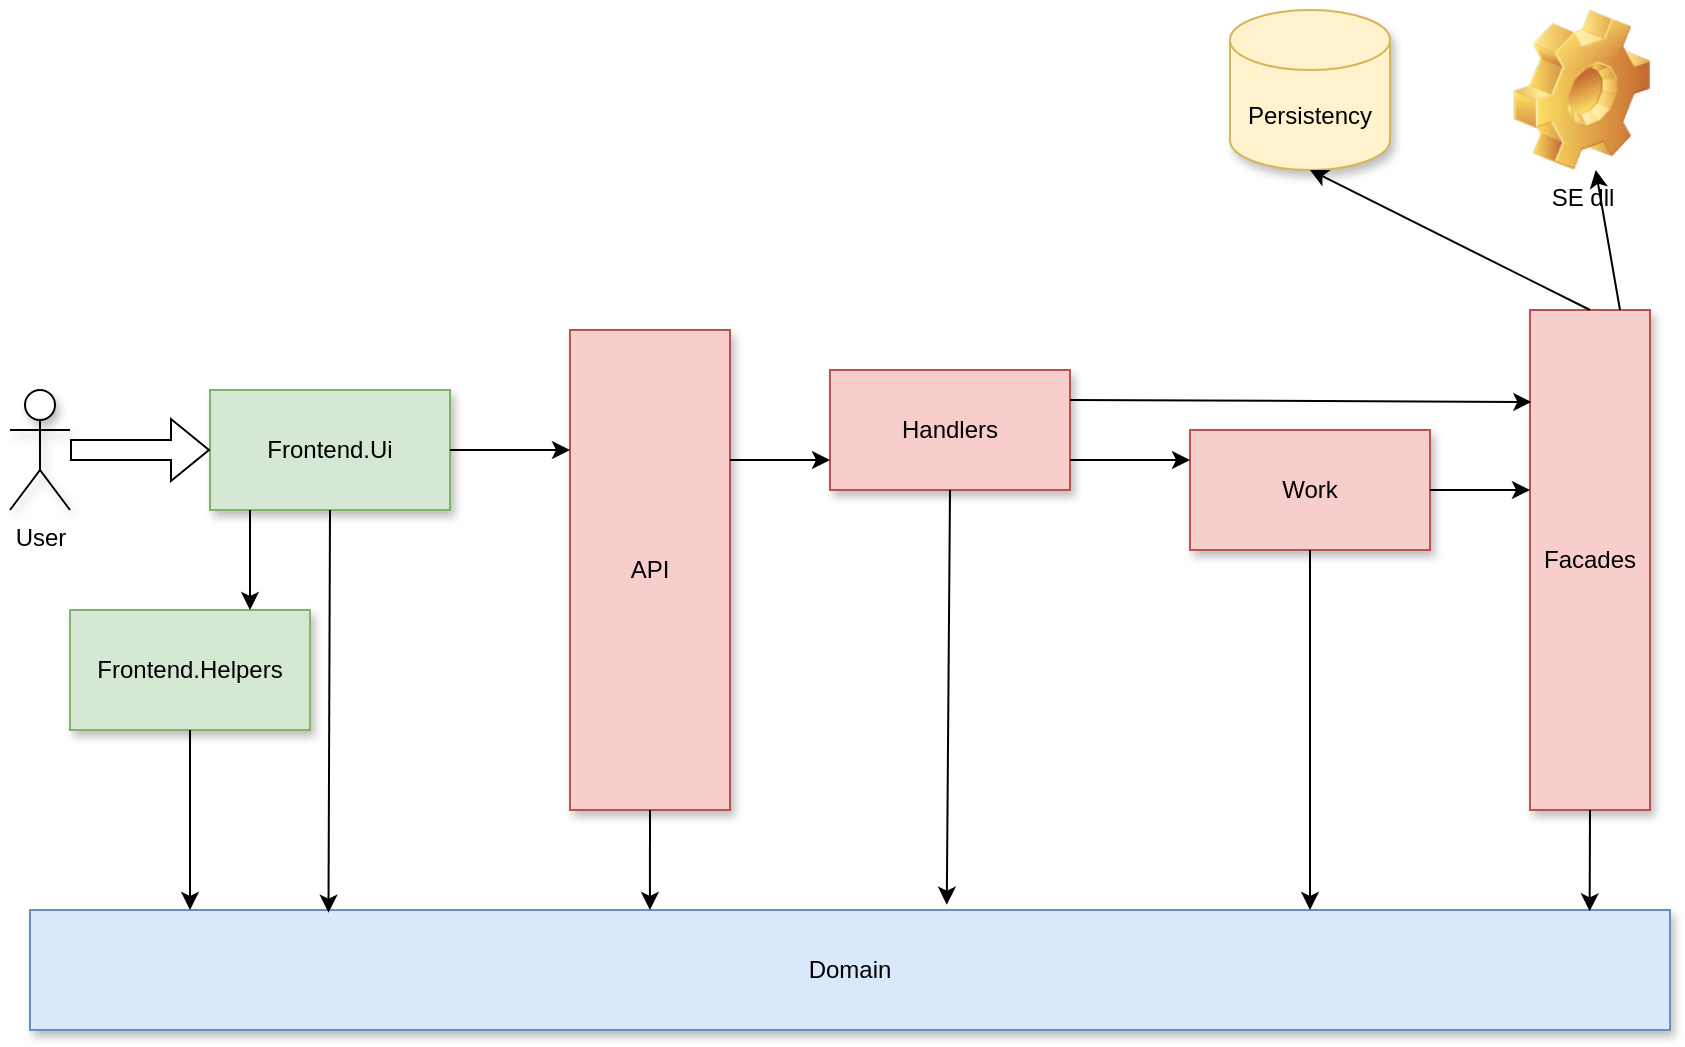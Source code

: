 <mxfile version="20.3.0" type="device"><diagram id="09jgLE1_E1Mhf1B5Tbsy" name="Pagina-1"><mxGraphModel dx="1102" dy="1025" grid="1" gridSize="10" guides="1" tooltips="1" connect="1" arrows="1" fold="1" page="1" pageScale="1" pageWidth="1169" pageHeight="827" math="0" shadow="0"><root><mxCell id="0"/><mxCell id="1" parent="0"/><mxCell id="6MqzHGtRysLB1_JwW_PQ-2" value="Frontend.Helpers" style="rounded=0;whiteSpace=wrap;html=1;fillColor=#d5e8d4;strokeColor=#82b366;shadow=1;sketch=0;glass=0;" vertex="1" parent="1"><mxGeometry x="100" y="440" width="120" height="60" as="geometry"/></mxCell><mxCell id="6MqzHGtRysLB1_JwW_PQ-3" value="Frontend.Ui" style="rounded=0;whiteSpace=wrap;html=1;fillColor=#d5e8d4;strokeColor=#82b366;shadow=1;glass=0;" vertex="1" parent="1"><mxGeometry x="170" y="330" width="120" height="60" as="geometry"/></mxCell><mxCell id="6MqzHGtRysLB1_JwW_PQ-4" value="API" style="rounded=0;whiteSpace=wrap;html=1;fillColor=#f8cecc;strokeColor=#b85450;shadow=1;glass=0;" vertex="1" parent="1"><mxGeometry x="350" y="300" width="80" height="240" as="geometry"/></mxCell><mxCell id="6MqzHGtRysLB1_JwW_PQ-5" value="Domain" style="rounded=0;whiteSpace=wrap;html=1;fillColor=#dae8fc;strokeColor=#6c8ebf;shadow=1;glass=0;" vertex="1" parent="1"><mxGeometry x="80" y="590" width="820" height="60" as="geometry"/></mxCell><mxCell id="6MqzHGtRysLB1_JwW_PQ-6" value="Handlers" style="rounded=0;whiteSpace=wrap;html=1;fillColor=#f8cecc;strokeColor=#b85450;shadow=1;glass=0;" vertex="1" parent="1"><mxGeometry x="480" y="320" width="120" height="60" as="geometry"/></mxCell><mxCell id="6MqzHGtRysLB1_JwW_PQ-7" value="Work" style="rounded=0;whiteSpace=wrap;html=1;fillColor=#f8cecc;strokeColor=#b85450;shadow=1;glass=0;" vertex="1" parent="1"><mxGeometry x="660" y="350" width="120" height="60" as="geometry"/></mxCell><mxCell id="6MqzHGtRysLB1_JwW_PQ-10" value="Facades" style="rounded=0;whiteSpace=wrap;html=1;fillColor=#f8cecc;strokeColor=#b85450;shadow=1;glass=0;" vertex="1" parent="1"><mxGeometry x="830" y="290" width="60" height="250" as="geometry"/></mxCell><mxCell id="6MqzHGtRysLB1_JwW_PQ-11" value="" style="endArrow=classic;html=1;rounded=0;entryX=0.559;entryY=-0.044;entryDx=0;entryDy=0;entryPerimeter=0;exitX=0.5;exitY=1;exitDx=0;exitDy=0;" edge="1" parent="1" source="6MqzHGtRysLB1_JwW_PQ-6" target="6MqzHGtRysLB1_JwW_PQ-5"><mxGeometry width="50" height="50" relative="1" as="geometry"><mxPoint x="538" y="380" as="sourcePoint"/><mxPoint x="500" y="490" as="targetPoint"/></mxGeometry></mxCell><mxCell id="6MqzHGtRysLB1_JwW_PQ-12" value="" style="endArrow=classic;html=1;rounded=0;exitX=0.5;exitY=1;exitDx=0;exitDy=0;" edge="1" parent="1" source="6MqzHGtRysLB1_JwW_PQ-7"><mxGeometry width="50" height="50" relative="1" as="geometry"><mxPoint x="540" y="550" as="sourcePoint"/><mxPoint x="720" y="590" as="targetPoint"/></mxGeometry></mxCell><mxCell id="6MqzHGtRysLB1_JwW_PQ-13" value="" style="endArrow=classic;html=1;rounded=0;exitX=0.5;exitY=1;exitDx=0;exitDy=0;entryX=0.951;entryY=0.011;entryDx=0;entryDy=0;entryPerimeter=0;" edge="1" parent="1" source="6MqzHGtRysLB1_JwW_PQ-10" target="6MqzHGtRysLB1_JwW_PQ-5"><mxGeometry width="50" height="50" relative="1" as="geometry"><mxPoint x="540" y="550" as="sourcePoint"/><mxPoint x="590" y="500" as="targetPoint"/></mxGeometry></mxCell><mxCell id="6MqzHGtRysLB1_JwW_PQ-14" value="" style="endArrow=classic;html=1;rounded=0;exitX=0.5;exitY=1;exitDx=0;exitDy=0;entryX=0.378;entryY=0;entryDx=0;entryDy=0;entryPerimeter=0;" edge="1" parent="1" source="6MqzHGtRysLB1_JwW_PQ-4" target="6MqzHGtRysLB1_JwW_PQ-5"><mxGeometry width="50" height="50" relative="1" as="geometry"><mxPoint x="540" y="550" as="sourcePoint"/><mxPoint x="590" y="500" as="targetPoint"/></mxGeometry></mxCell><mxCell id="6MqzHGtRysLB1_JwW_PQ-15" value="" style="endArrow=classic;html=1;rounded=0;exitX=0.5;exitY=1;exitDx=0;exitDy=0;entryX=0.182;entryY=0.022;entryDx=0;entryDy=0;entryPerimeter=0;" edge="1" parent="1" source="6MqzHGtRysLB1_JwW_PQ-3" target="6MqzHGtRysLB1_JwW_PQ-5"><mxGeometry width="50" height="50" relative="1" as="geometry"><mxPoint x="540" y="550" as="sourcePoint"/><mxPoint x="590" y="500" as="targetPoint"/></mxGeometry></mxCell><mxCell id="6MqzHGtRysLB1_JwW_PQ-16" value="" style="endArrow=classic;html=1;rounded=0;exitX=0.5;exitY=1;exitDx=0;exitDy=0;" edge="1" parent="1" source="6MqzHGtRysLB1_JwW_PQ-2"><mxGeometry width="50" height="50" relative="1" as="geometry"><mxPoint x="540" y="550" as="sourcePoint"/><mxPoint x="160" y="590" as="targetPoint"/></mxGeometry></mxCell><mxCell id="6MqzHGtRysLB1_JwW_PQ-17" value="" style="endArrow=classic;html=1;rounded=0;entryX=0.75;entryY=0;entryDx=0;entryDy=0;" edge="1" parent="1" target="6MqzHGtRysLB1_JwW_PQ-2"><mxGeometry width="50" height="50" relative="1" as="geometry"><mxPoint x="190" y="390" as="sourcePoint"/><mxPoint x="170" y="440" as="targetPoint"/></mxGeometry></mxCell><mxCell id="6MqzHGtRysLB1_JwW_PQ-21" value="" style="endArrow=classic;html=1;rounded=0;exitX=1;exitY=0.5;exitDx=0;exitDy=0;entryX=0;entryY=0.25;entryDx=0;entryDy=0;" edge="1" parent="1" source="6MqzHGtRysLB1_JwW_PQ-3" target="6MqzHGtRysLB1_JwW_PQ-4"><mxGeometry width="50" height="50" relative="1" as="geometry"><mxPoint x="540" y="550" as="sourcePoint"/><mxPoint x="590" y="500" as="targetPoint"/></mxGeometry></mxCell><mxCell id="6MqzHGtRysLB1_JwW_PQ-22" value="" style="endArrow=classic;html=1;rounded=0;exitX=1;exitY=0.271;exitDx=0;exitDy=0;exitPerimeter=0;entryX=0;entryY=0.75;entryDx=0;entryDy=0;" edge="1" parent="1" source="6MqzHGtRysLB1_JwW_PQ-4" target="6MqzHGtRysLB1_JwW_PQ-6"><mxGeometry width="50" height="50" relative="1" as="geometry"><mxPoint x="540" y="550" as="sourcePoint"/><mxPoint x="590" y="500" as="targetPoint"/></mxGeometry></mxCell><mxCell id="6MqzHGtRysLB1_JwW_PQ-23" value="" style="endArrow=classic;html=1;rounded=0;exitX=1;exitY=0.75;exitDx=0;exitDy=0;entryX=0;entryY=0.25;entryDx=0;entryDy=0;" edge="1" parent="1" source="6MqzHGtRysLB1_JwW_PQ-6" target="6MqzHGtRysLB1_JwW_PQ-7"><mxGeometry width="50" height="50" relative="1" as="geometry"><mxPoint x="540" y="550" as="sourcePoint"/><mxPoint x="590" y="500" as="targetPoint"/></mxGeometry></mxCell><mxCell id="6MqzHGtRysLB1_JwW_PQ-24" value="" style="endArrow=classic;html=1;rounded=0;exitX=1;exitY=0.25;exitDx=0;exitDy=0;entryX=0.011;entryY=0.184;entryDx=0;entryDy=0;entryPerimeter=0;" edge="1" parent="1" source="6MqzHGtRysLB1_JwW_PQ-6" target="6MqzHGtRysLB1_JwW_PQ-10"><mxGeometry width="50" height="50" relative="1" as="geometry"><mxPoint x="540" y="550" as="sourcePoint"/><mxPoint x="590" y="500" as="targetPoint"/></mxGeometry></mxCell><mxCell id="6MqzHGtRysLB1_JwW_PQ-25" value="" style="endArrow=classic;html=1;rounded=0;exitX=1;exitY=0.5;exitDx=0;exitDy=0;" edge="1" parent="1" source="6MqzHGtRysLB1_JwW_PQ-7"><mxGeometry width="50" height="50" relative="1" as="geometry"><mxPoint x="540" y="550" as="sourcePoint"/><mxPoint x="830" y="380" as="targetPoint"/></mxGeometry></mxCell><mxCell id="6MqzHGtRysLB1_JwW_PQ-26" value="Persistency" style="shape=cylinder3;whiteSpace=wrap;html=1;boundedLbl=1;backgroundOutline=1;size=15;fillColor=#fff2cc;strokeColor=#d6b656;shadow=1;" vertex="1" parent="1"><mxGeometry x="680" y="140" width="80" height="80" as="geometry"/></mxCell><mxCell id="6MqzHGtRysLB1_JwW_PQ-27" value="SE dll" style="shape=image;html=1;verticalLabelPosition=bottom;verticalAlign=top;imageAspect=1;aspect=fixed;image=img/clipart/Gear_128x128.png" vertex="1" parent="1"><mxGeometry x="821.8" y="140" width="68.2" height="80" as="geometry"/></mxCell><mxCell id="6MqzHGtRysLB1_JwW_PQ-28" value="" style="endArrow=classic;html=1;rounded=0;exitX=0.5;exitY=0;exitDx=0;exitDy=0;entryX=0.5;entryY=1;entryDx=0;entryDy=0;entryPerimeter=0;" edge="1" parent="1" source="6MqzHGtRysLB1_JwW_PQ-10" target="6MqzHGtRysLB1_JwW_PQ-26"><mxGeometry width="50" height="50" relative="1" as="geometry"><mxPoint x="540" y="550" as="sourcePoint"/><mxPoint x="590" y="500" as="targetPoint"/></mxGeometry></mxCell><mxCell id="6MqzHGtRysLB1_JwW_PQ-29" value="" style="endArrow=classic;html=1;rounded=0;exitX=0.75;exitY=0;exitDx=0;exitDy=0;" edge="1" parent="1" source="6MqzHGtRysLB1_JwW_PQ-10" target="6MqzHGtRysLB1_JwW_PQ-27"><mxGeometry width="50" height="50" relative="1" as="geometry"><mxPoint x="540" y="550" as="sourcePoint"/><mxPoint x="590" y="500" as="targetPoint"/></mxGeometry></mxCell><mxCell id="6MqzHGtRysLB1_JwW_PQ-30" value="User&lt;br&gt;" style="shape=umlActor;verticalLabelPosition=bottom;verticalAlign=top;html=1;outlineConnect=0;shadow=1;glass=0;sketch=0;" vertex="1" parent="1"><mxGeometry x="70" y="330" width="30" height="60" as="geometry"/></mxCell><mxCell id="6MqzHGtRysLB1_JwW_PQ-36" value="" style="shape=flexArrow;endArrow=classic;html=1;rounded=0;" edge="1" parent="1" source="6MqzHGtRysLB1_JwW_PQ-30" target="6MqzHGtRysLB1_JwW_PQ-3"><mxGeometry width="50" height="50" relative="1" as="geometry"><mxPoint x="540" y="550" as="sourcePoint"/><mxPoint x="590" y="500" as="targetPoint"/></mxGeometry></mxCell></root></mxGraphModel></diagram></mxfile>